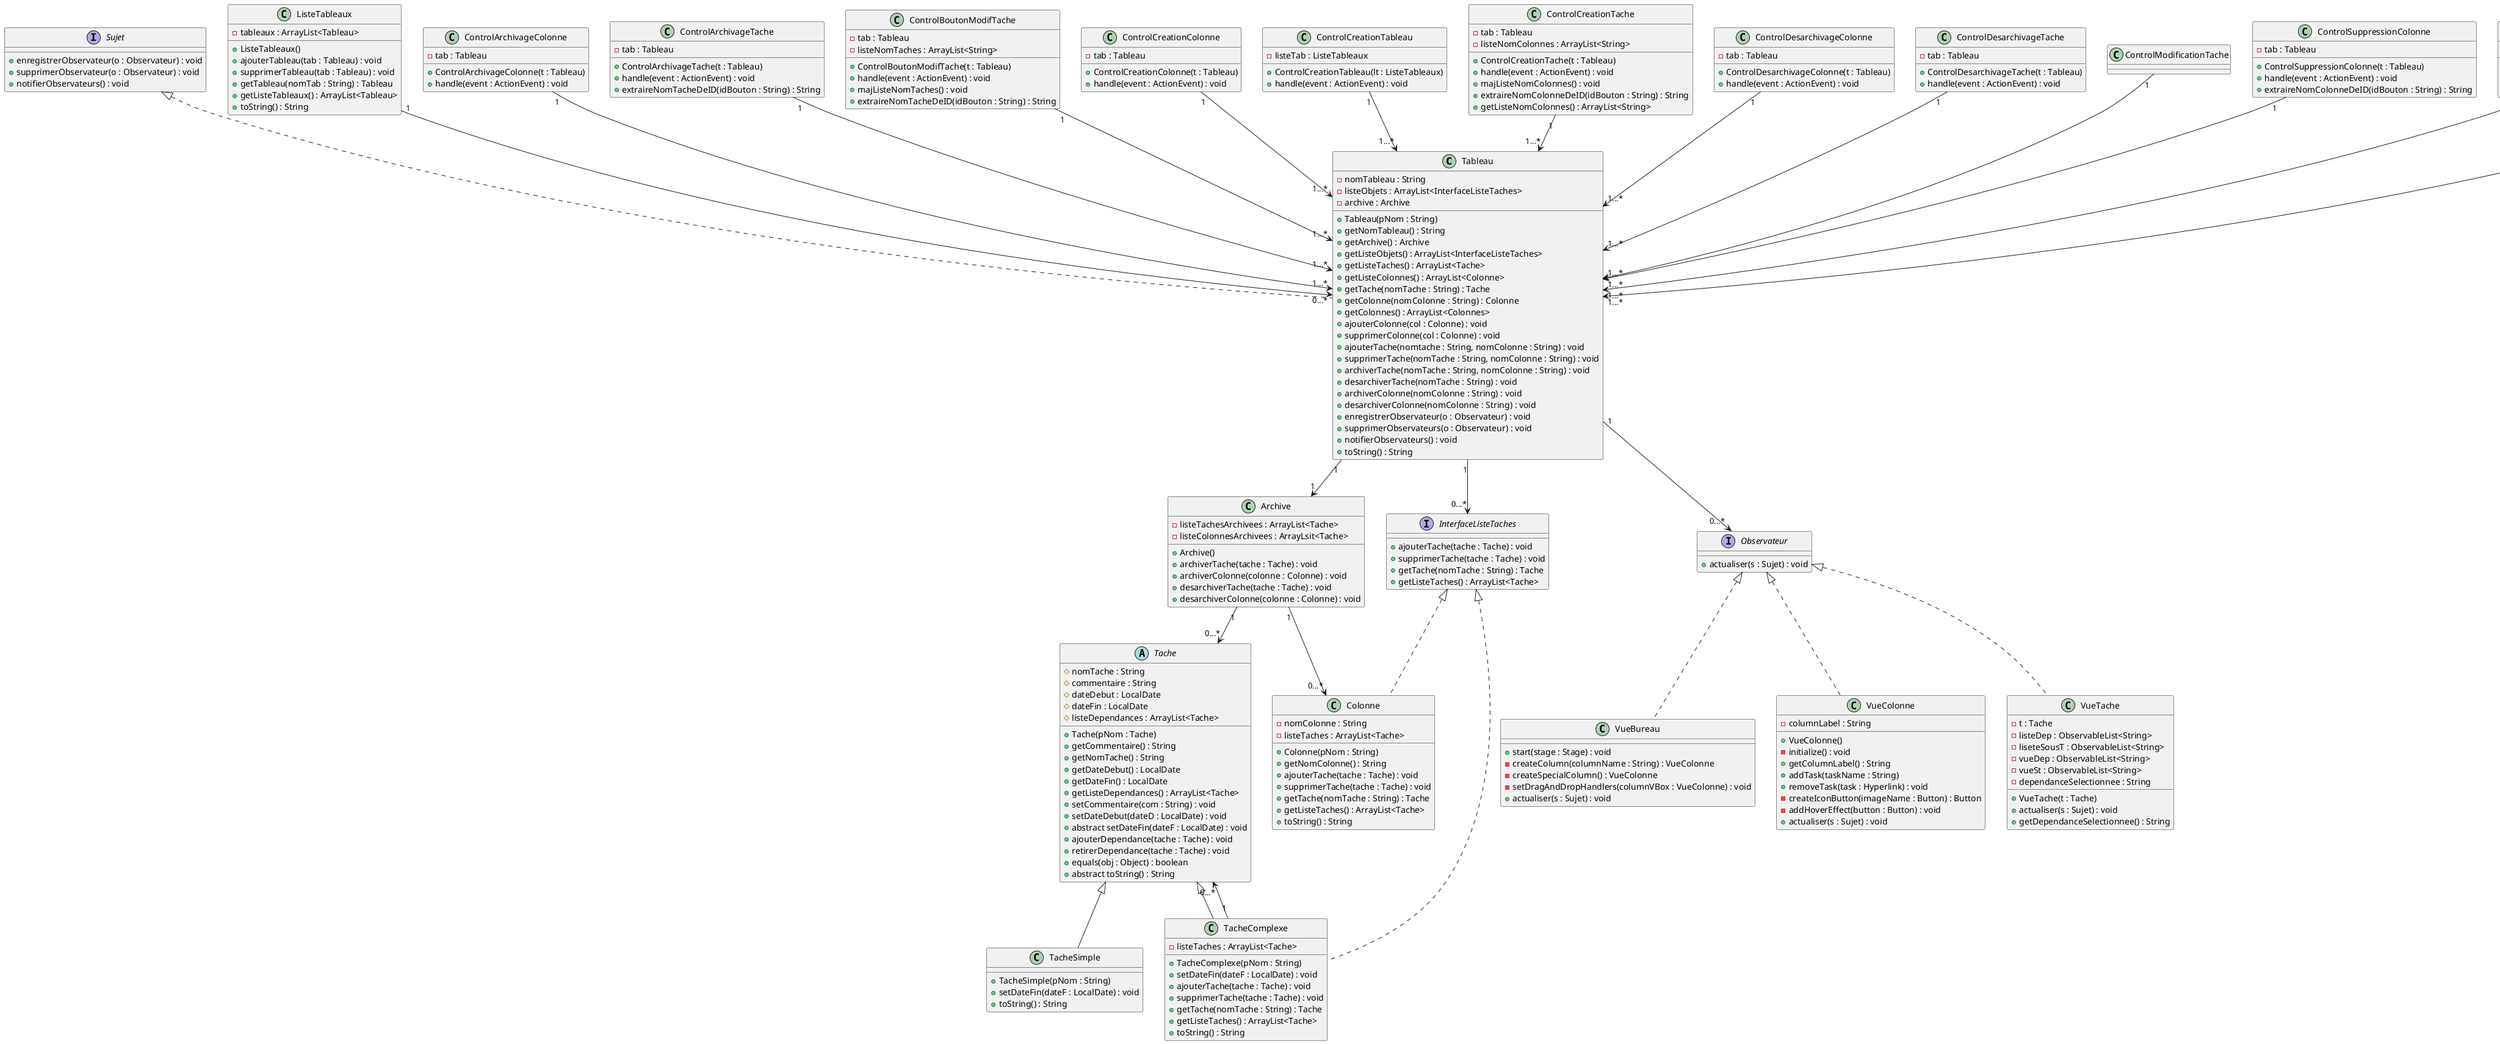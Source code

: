 @startuml
'https://plantuml.com/class-diagram

class Tableau implements Sujet {
- nomTableau : String
- listeObjets : ArrayList<InterfaceListeTaches>
- archive : Archive
+ Tableau(pNom : String)
+ getNomTableau() : String
+ getArchive() : Archive
+ getListeObjets() : ArrayList<InterfaceListeTaches>
+ getListeTaches() : ArrayList<Tache>
+ getListeColonnes() : ArrayList<Colonne>
+ getTache(nomTache : String) : Tache
+ getColonne(nomColonne : String) : Colonne
+ getColonnes() : ArrayList<Colonnes>
+ ajouterColonne(col : Colonne) : void
+ supprimerColonne(col : Colonne) : void
+ ajouterTache(nomtache : String, nomColonne : String) : void
+ supprimerTache(nomTache : String, nomColonne : String) : void
+ archiverTache(nomTache : String, nomColonne : String) : void
+ desarchiverTache(nomTache : String) : void
+ archiverColonne(nomColonne : String) : void
+ desarchiverColonne(nomColonne : String) : void
+ enregistrerObservateur(o : Observateur) : void
+ supprimerObservateurs(o : Observateur) : void
+ notifierObservateurs() : void
+ toString() : String
}

class Archive {
- listeTachesArchivees : ArrayList<Tache>
- listeColonnesArchivees : ArrayLsit<Tache>
+ Archive()
+ archiverTache(tache : Tache) : void
+ archiverColonne(colonne : Colonne) : void
+ desarchiverTache(tache : Tache) : void
+ desarchiverColonne(colonne : Colonne) : void
}

class ListeTableaux {
- tableaux : ArrayList<Tableau>
+ ListeTableaux()
+ ajouterTableau(tab : Tableau) : void
+ supprimerTableau(tab : Tableau) : void
+ getTableau(nomTab : String) : Tableau
+ getListeTableaux() : ArrayList<Tableau>
+ toString() : String
}

interface InterfaceListeTaches {
+ ajouterTache(tache : Tache) : void
+ supprimerTache(tache : Tache) : void
+ getTache(nomTache : String) : Tache
+ getListeTaches() : ArrayList<Tache>
}

class Colonne implements InterfaceListeTaches {
- nomColonne : String
- listeTaches : ArrayList<Tache>
+ Colonne(pNom : String)
+ getNomColonne() : String
+ ajouterTache(tache : Tache) : void
+ supprimerTache(tache : Tache) : void
+ getTache(nomTache : String) : Tache
+ getListeTaches() : ArrayList<Tache>
+ toString() : String
}

abstract class Tache {
# nomTache : String
# commentaire : String
# dateDebut : LocalDate
# dateFin : LocalDate
# listeDependances : ArrayList<Tache>
+ Tache(pNom : Tache)
+ getCommentaire() : String
+ getNomTache() : String
+ getDateDebut() : LocalDate
+ getDateFin() : LocalDate
+ getListeDependances() : ArrayList<Tache>
+ setCommentaire(com : String) : void
+ setDateDebut(dateD : LocalDate) : void
+ abstract setDateFin(dateF : LocalDate) : void
+ ajouterDependance(tache : Tache) : void
+ retirerDependance(tache : Tache) : void
+ equals(obj : Object) : boolean
+ abstract toString() : String
}

class TacheComplexe extends Tache implements InterfaceListeTaches {
- listeTaches : ArrayList<Tache>
+ TacheComplexe(pNom : String)
+ setDateFin(dateF : LocalDate) : void
+ ajouterTache(tache : Tache) : void
+ supprimerTache(tache : Tache) : void
+ getTache(nomTache : String) : Tache
+ getListeTaches() : ArrayList<Tache>
+ toString() : String
}

class TacheSimple extends Tache {
+ TacheSimple(pNom : String)
+ setDateFin(dateF : LocalDate) : void
+ toString() : String
}

class ControlArchivageColonne {
- tab : Tableau
+ ControlArchivageColonne(t : Tableau)
+ handle(event : ActionEvent) : void
}

class ControlArchivageTache {
- tab : Tableau
+ ControlArchivageTache(t : Tableau)
+ handle(event : ActionEvent) : void
+ extraireNomTacheDeID(idBouton : String) : String
}

class ControlBoutonModifTache {
- tab : Tableau
- listeNomTaches : ArrayList<String>
+ ControlBoutonModifTache(t : Tableau)
+ handle(event : ActionEvent) : void
+ majListeNomTaches() : void
+ extraireNomTacheDeID(idBouton : String) : String
}

class ControlCreationColonne {
- tab : Tableau
+ ControlCreationColonne(t : Tableau)
+ handle(event : ActionEvent) : void
}

class ControlCreationTableau {
- listeTab : ListeTableaux
+ ControlCreationTableau(lt : ListeTableaux)
+ handle(event : ActionEvent) : void
}

class ControlCreationTache {
- tab : Tableau
- listeNomColonnes : ArrayList<String>
+ ControlCreationTache(t : Tableau)
+ handle(event : ActionEvent) : void
+ majListeNomColonnes() : void
+ extraireNomColonneDeID(idBouton : String) : String
+ getListeNomColonnes() : ArrayList<String>
}

class ControlDesarchivageColonne {
- tab : Tableau
+ ControlDesarchivageColonne(t : Tableau)
+ handle(event : ActionEvent) : void
}

class ControlDesarchivageTache {
- tab : Tableau
+ ControlDesarchivageTache(t : Tableau)
+ handle(event : ActionEvent) : void
}

class ControlModificationTache {

}

class ControlSuppressionColonne {
- tab : Tableau
+ ControlSuppressionColonne(t : Tableau)
+ handle(event : ActionEvent) : void
+ extraireNomColonneDeID(idBouton : String) : String
}

class ControlSuppressionTableau {
- listeTab : ListeTableaux
+ ControlSuppressiontableau(t : Tableau)
+ handle(event : ActionEvent) : void
+ extraireNomtableauDeID(idBouton : String) : String
}

class ControlSuppressionTache {
- tab : Tableau
+ ControlSuppressionTache(t : Tableau)
+ handle(event : ActionEvent) : void
+ extraireNomColonneDeID(idBouton : String) : String
+ extraireNomTacheDeID(idBouton : String) : String
}

interface Observateur {
+ actualiser(s : Sujet) : void
}

interface Sujet {
+ enregistrerObservateur(o : Observateur) : void
+ supprimerObservateur(o : Observateur) : void
+ notifierObservateurs() : void
}

class VueBureau implements Observateur {
+ start(stage : Stage) : void
- createColumn(columnName : String) : VueColonne
- createSpecialColumn() : VueColonne
- setDragAndDropHandlers(columnVBox : VueColonne) : void
+ actualiser(s : Sujet) : void
}

class VueColonne implements Observateur {
- columnLabel : String
+ VueColonne()
- initialize() : void
+ getColumnLabel() : String
+ addTask(taskName : String)
+ removeTask(task : Hyperlink) : void
- createIconButton(imageName : Button) : Button
- addHoverEffect(button : Button) : void
+ actualiser(s : Sujet) : void
}

class VueTache implements Observateur {
- t : Tache
- listeDep : ObservableList<String>
- liseteSousT : ObservableList<String>
- vueDep : ObservableList<String>
- vueSt : ObservableList<String>
- dependanceSelectionnee : String
+ VueTache(t : Tache)
+ actualiser(s : Sujet) : void
+ getDependanceSelectionnee() : String
}


Tableau "1" --> "0...*" InterfaceListeTaches
Tableau "1" --> "1" Archive
Tableau "1" --> "0...*" Observateur
Archive "1" --> "0...*" Colonne
Archive "1" --> "0...*" Tache
TacheComplexe "1" --> "0...*" Tache
ListeTableaux "1" --> "0...*" Tableau

ControlArchivageColonne "1" --> "1...*" Tableau
ControlArchivageTache "1" --> "1...*" Tableau
ControlBoutonModifTache "1" --> "1...*" Tableau
ControlCreationColonne "1" --> "1...*" Tableau
ControlCreationTableau "1" --> "1...*" Tableau
ControlCreationTache "1" --> "1...*" Tableau
ControlDesarchivageColonne "1" --> "1...*" Tableau
ControlDesarchivageTache "1" --> "1...*" Tableau
ControlModificationTache "1" --> "1...*" Tableau
ControlSuppressionColonne "1" --> "1...*" Tableau
ControlSuppressionTableau "1" --> "1...*" Tableau
ControlSuppressionTache "1" --> "1...*" Tableau

@enduml